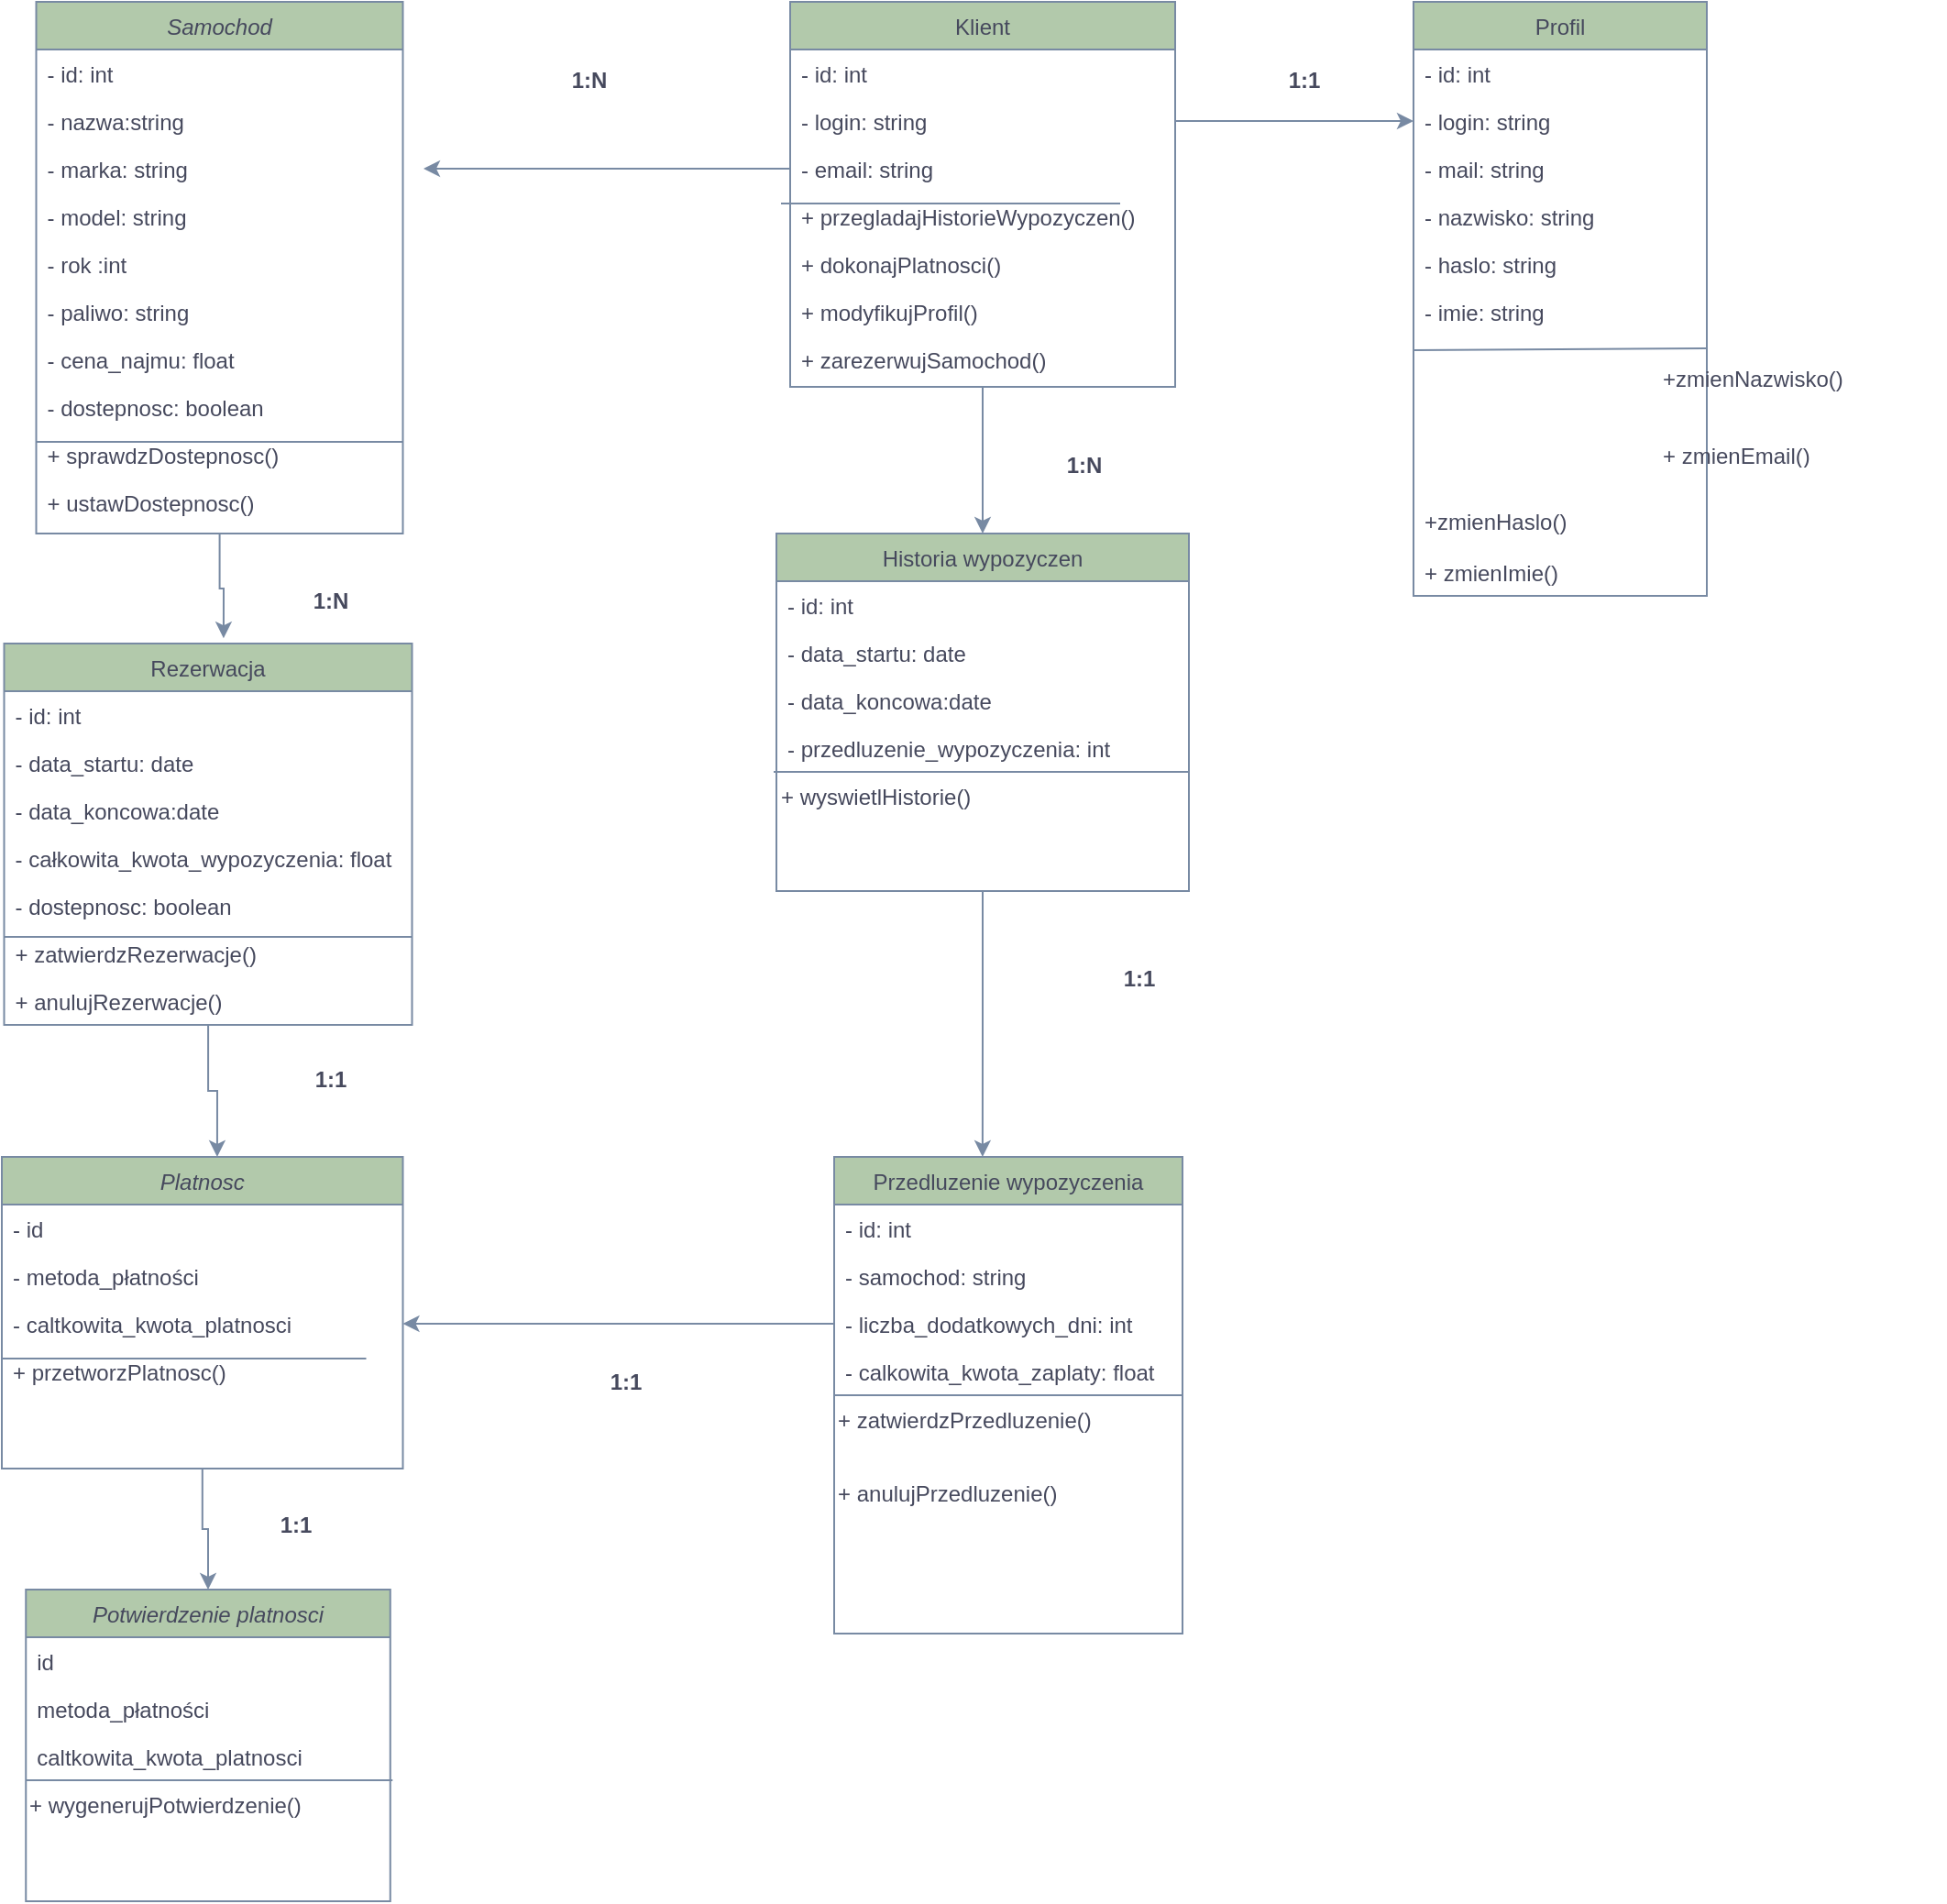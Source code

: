 <mxfile version="26.0.11">
  <diagram id="C5RBs43oDa-KdzZeNtuy" name="Page-1">
    <mxGraphModel dx="3781" dy="1178" grid="1" gridSize="10" guides="1" tooltips="1" connect="1" arrows="1" fold="1" page="1" pageScale="1" pageWidth="827" pageHeight="1169" math="0" shadow="0">
      <root>
        <mxCell id="WIyWlLk6GJQsqaUBKTNV-0" />
        <mxCell id="WIyWlLk6GJQsqaUBKTNV-1" parent="WIyWlLk6GJQsqaUBKTNV-0" />
        <mxCell id="H-3qkc8Rb3BWjqFPQm7p-63" style="edgeStyle=orthogonalEdgeStyle;rounded=0;orthogonalLoop=1;jettySize=auto;html=1;strokeColor=#788AA3;fontColor=#46495D;fillColor=#B2C9AB;entryX=0.5;entryY=0;entryDx=0;entryDy=0;" edge="1" parent="WIyWlLk6GJQsqaUBKTNV-1" source="zkfFHV4jXpPFQw0GAbJ--0" target="H-3qkc8Rb3BWjqFPQm7p-58">
          <mxGeometry relative="1" as="geometry">
            <mxPoint x="98.75" y="930" as="targetPoint" />
          </mxGeometry>
        </mxCell>
        <mxCell id="zkfFHV4jXpPFQw0GAbJ--0" value="Platnosc" style="swimlane;fontStyle=2;align=center;verticalAlign=top;childLayout=stackLayout;horizontal=1;startSize=26;horizontalStack=0;resizeParent=1;resizeLast=0;collapsible=1;marginBottom=0;rounded=0;shadow=0;strokeWidth=1;labelBackgroundColor=none;fillColor=#B2C9AB;strokeColor=#788AA3;fontColor=#46495D;" parent="WIyWlLk6GJQsqaUBKTNV-1" vertex="1">
          <mxGeometry x="-40" y="640" width="218.75" height="170" as="geometry">
            <mxRectangle x="230" y="140" width="160" height="26" as="alternateBounds" />
          </mxGeometry>
        </mxCell>
        <mxCell id="zkfFHV4jXpPFQw0GAbJ--5" value="- id" style="text;align=left;verticalAlign=top;spacingLeft=4;spacingRight=4;overflow=hidden;rotatable=0;points=[[0,0.5],[1,0.5]];portConstraint=eastwest;labelBackgroundColor=none;fontColor=#46495D;" parent="zkfFHV4jXpPFQw0GAbJ--0" vertex="1">
          <mxGeometry y="26" width="218.75" height="26" as="geometry" />
        </mxCell>
        <mxCell id="zkfFHV4jXpPFQw0GAbJ--1" value="- metoda_płatności" style="text;align=left;verticalAlign=top;spacingLeft=4;spacingRight=4;overflow=hidden;rotatable=0;points=[[0,0.5],[1,0.5]];portConstraint=eastwest;labelBackgroundColor=none;fontColor=#46495D;" parent="zkfFHV4jXpPFQw0GAbJ--0" vertex="1">
          <mxGeometry y="52" width="218.75" height="26" as="geometry" />
        </mxCell>
        <mxCell id="zkfFHV4jXpPFQw0GAbJ--2" value="- caltkowita_kwota_platnosci" style="text;align=left;verticalAlign=top;spacingLeft=4;spacingRight=4;overflow=hidden;rotatable=0;points=[[0,0.5],[1,0.5]];portConstraint=eastwest;rounded=0;shadow=0;html=0;labelBackgroundColor=none;fontColor=#46495D;" parent="zkfFHV4jXpPFQw0GAbJ--0" vertex="1">
          <mxGeometry y="78" width="218.75" height="26" as="geometry" />
        </mxCell>
        <mxCell id="H-3qkc8Rb3BWjqFPQm7p-110" value="" style="endArrow=none;html=1;rounded=0;strokeColor=#788AA3;fontColor=#46495D;fillColor=#B2C9AB;entryX=0;entryY=0.5;entryDx=0;entryDy=0;" edge="1" parent="zkfFHV4jXpPFQw0GAbJ--0">
          <mxGeometry width="50" height="50" relative="1" as="geometry">
            <mxPoint y="110" as="sourcePoint" />
            <mxPoint x="198.75" y="110" as="targetPoint" />
          </mxGeometry>
        </mxCell>
        <mxCell id="H-3qkc8Rb3BWjqFPQm7p-111" value=" + przetworzPlatnosc() " style="text;align=left;verticalAlign=top;spacingLeft=4;spacingRight=4;overflow=hidden;rotatable=0;points=[[0,0.5],[1,0.5]];portConstraint=eastwest;rounded=0;shadow=0;html=0;labelBackgroundColor=none;fontColor=#46495D;" vertex="1" parent="zkfFHV4jXpPFQw0GAbJ--0">
          <mxGeometry y="104" width="218.75" height="26" as="geometry" />
        </mxCell>
        <mxCell id="H-3qkc8Rb3BWjqFPQm7p-37" style="edgeStyle=orthogonalEdgeStyle;rounded=0;orthogonalLoop=1;jettySize=auto;html=1;entryX=0.5;entryY=0;entryDx=0;entryDy=0;strokeColor=#788AA3;fontColor=#46495D;fillColor=#B2C9AB;" edge="1" parent="WIyWlLk6GJQsqaUBKTNV-1" source="zkfFHV4jXpPFQw0GAbJ--6" target="H-3qkc8Rb3BWjqFPQm7p-31">
          <mxGeometry relative="1" as="geometry" />
        </mxCell>
        <mxCell id="zkfFHV4jXpPFQw0GAbJ--6" value="Klient" style="swimlane;fontStyle=0;align=center;verticalAlign=top;childLayout=stackLayout;horizontal=1;startSize=26;horizontalStack=0;resizeParent=1;resizeLast=0;collapsible=1;marginBottom=0;rounded=0;shadow=0;strokeWidth=1;labelBackgroundColor=none;fillColor=#B2C9AB;strokeColor=#788AA3;fontColor=#46495D;" parent="WIyWlLk6GJQsqaUBKTNV-1" vertex="1">
          <mxGeometry x="390" y="10" width="210" height="210" as="geometry">
            <mxRectangle x="130" y="380" width="160" height="26" as="alternateBounds" />
          </mxGeometry>
        </mxCell>
        <mxCell id="zkfFHV4jXpPFQw0GAbJ--7" value="- id: int" style="text;align=left;verticalAlign=top;spacingLeft=4;spacingRight=4;overflow=hidden;rotatable=0;points=[[0,0.5],[1,0.5]];portConstraint=eastwest;labelBackgroundColor=none;fontColor=#46495D;" parent="zkfFHV4jXpPFQw0GAbJ--6" vertex="1">
          <mxGeometry y="26" width="210" height="26" as="geometry" />
        </mxCell>
        <mxCell id="zkfFHV4jXpPFQw0GAbJ--8" value="- login: string&#xa;" style="text;align=left;verticalAlign=top;spacingLeft=4;spacingRight=4;overflow=hidden;rotatable=0;points=[[0,0.5],[1,0.5]];portConstraint=eastwest;rounded=0;shadow=0;html=0;labelBackgroundColor=none;fontColor=#46495D;" parent="zkfFHV4jXpPFQw0GAbJ--6" vertex="1">
          <mxGeometry y="52" width="210" height="26" as="geometry" />
        </mxCell>
        <mxCell id="H-3qkc8Rb3BWjqFPQm7p-133" style="edgeStyle=orthogonalEdgeStyle;rounded=0;orthogonalLoop=1;jettySize=auto;html=1;strokeColor=#788AA3;fontColor=#46495D;fillColor=#B2C9AB;" edge="1" parent="zkfFHV4jXpPFQw0GAbJ--6" source="H-3qkc8Rb3BWjqFPQm7p-1">
          <mxGeometry relative="1" as="geometry">
            <mxPoint x="-200" y="91" as="targetPoint" />
          </mxGeometry>
        </mxCell>
        <mxCell id="H-3qkc8Rb3BWjqFPQm7p-1" value="- email: string" style="text;align=left;verticalAlign=top;spacingLeft=4;spacingRight=4;overflow=hidden;rotatable=0;points=[[0,0.5],[1,0.5]];portConstraint=eastwest;rounded=0;shadow=0;html=0;labelBackgroundColor=none;fontColor=#46495D;" vertex="1" parent="zkfFHV4jXpPFQw0GAbJ--6">
          <mxGeometry y="78" width="210" height="26" as="geometry" />
        </mxCell>
        <mxCell id="H-3qkc8Rb3BWjqFPQm7p-87" value="" style="endArrow=none;html=1;rounded=0;strokeColor=#788AA3;fontColor=#46495D;fillColor=#B2C9AB;" edge="1" parent="zkfFHV4jXpPFQw0GAbJ--6">
          <mxGeometry width="50" height="50" relative="1" as="geometry">
            <mxPoint x="-5" y="110" as="sourcePoint" />
            <mxPoint x="180" y="110" as="targetPoint" />
          </mxGeometry>
        </mxCell>
        <mxCell id="H-3qkc8Rb3BWjqFPQm7p-89" value="+ przegladajHistorieWypozyczen()" style="text;align=left;verticalAlign=top;spacingLeft=4;spacingRight=4;overflow=hidden;rotatable=0;points=[[0,0.5],[1,0.5]];portConstraint=eastwest;labelBackgroundColor=none;fontColor=#46495D;" vertex="1" parent="zkfFHV4jXpPFQw0GAbJ--6">
          <mxGeometry y="104" width="210" height="26" as="geometry" />
        </mxCell>
        <mxCell id="H-3qkc8Rb3BWjqFPQm7p-90" value="+ dokonajPlatnosci() " style="text;align=left;verticalAlign=top;spacingLeft=4;spacingRight=4;overflow=hidden;rotatable=0;points=[[0,0.5],[1,0.5]];portConstraint=eastwest;labelBackgroundColor=none;fontColor=#46495D;" vertex="1" parent="zkfFHV4jXpPFQw0GAbJ--6">
          <mxGeometry y="130" width="210" height="26" as="geometry" />
        </mxCell>
        <mxCell id="H-3qkc8Rb3BWjqFPQm7p-92" value="+ modyfikujProfil() " style="text;align=left;verticalAlign=top;spacingLeft=4;spacingRight=4;overflow=hidden;rotatable=0;points=[[0,0.5],[1,0.5]];portConstraint=eastwest;labelBackgroundColor=none;fontColor=#46495D;" vertex="1" parent="zkfFHV4jXpPFQw0GAbJ--6">
          <mxGeometry y="156" width="210" height="26" as="geometry" />
        </mxCell>
        <mxCell id="H-3qkc8Rb3BWjqFPQm7p-88" value="+ zarezerwujSamochod()" style="text;align=left;verticalAlign=top;spacingLeft=4;spacingRight=4;overflow=hidden;rotatable=0;points=[[0,0.5],[1,0.5]];portConstraint=eastwest;labelBackgroundColor=none;fontColor=#46495D;" vertex="1" parent="zkfFHV4jXpPFQw0GAbJ--6">
          <mxGeometry y="182" width="210" height="26" as="geometry" />
        </mxCell>
        <mxCell id="zkfFHV4jXpPFQw0GAbJ--17" value="Rezerwacja" style="swimlane;fontStyle=0;align=center;verticalAlign=top;childLayout=stackLayout;horizontal=1;startSize=26;horizontalStack=0;resizeParent=1;resizeLast=0;collapsible=1;marginBottom=0;rounded=0;shadow=0;strokeWidth=1;labelBackgroundColor=none;fillColor=#B2C9AB;strokeColor=#788AA3;fontColor=#46495D;" parent="WIyWlLk6GJQsqaUBKTNV-1" vertex="1">
          <mxGeometry x="-38.75" y="360" width="222.5" height="208" as="geometry">
            <mxRectangle x="550" y="140" width="160" height="26" as="alternateBounds" />
          </mxGeometry>
        </mxCell>
        <mxCell id="zkfFHV4jXpPFQw0GAbJ--18" value="- id: int" style="text;align=left;verticalAlign=top;spacingLeft=4;spacingRight=4;overflow=hidden;rotatable=0;points=[[0,0.5],[1,0.5]];portConstraint=eastwest;labelBackgroundColor=none;fontColor=#46495D;" parent="zkfFHV4jXpPFQw0GAbJ--17" vertex="1">
          <mxGeometry y="26" width="222.5" height="26" as="geometry" />
        </mxCell>
        <mxCell id="zkfFHV4jXpPFQw0GAbJ--19" value="- data_startu: date" style="text;align=left;verticalAlign=top;spacingLeft=4;spacingRight=4;overflow=hidden;rotatable=0;points=[[0,0.5],[1,0.5]];portConstraint=eastwest;rounded=0;shadow=0;html=0;labelBackgroundColor=none;fontColor=#46495D;" parent="zkfFHV4jXpPFQw0GAbJ--17" vertex="1">
          <mxGeometry y="52" width="222.5" height="26" as="geometry" />
        </mxCell>
        <mxCell id="zkfFHV4jXpPFQw0GAbJ--20" value="- data_koncowa:date" style="text;align=left;verticalAlign=top;spacingLeft=4;spacingRight=4;overflow=hidden;rotatable=0;points=[[0,0.5],[1,0.5]];portConstraint=eastwest;rounded=0;shadow=0;html=0;labelBackgroundColor=none;fontColor=#46495D;" parent="zkfFHV4jXpPFQw0GAbJ--17" vertex="1">
          <mxGeometry y="78" width="222.5" height="26" as="geometry" />
        </mxCell>
        <mxCell id="zkfFHV4jXpPFQw0GAbJ--22" value="- całkowita_kwota_wypozyczenia: float" style="text;align=left;verticalAlign=top;spacingLeft=4;spacingRight=4;overflow=hidden;rotatable=0;points=[[0,0.5],[1,0.5]];portConstraint=eastwest;rounded=0;shadow=0;html=0;labelBackgroundColor=none;fontColor=#46495D;" parent="zkfFHV4jXpPFQw0GAbJ--17" vertex="1">
          <mxGeometry y="104" width="222.5" height="26" as="geometry" />
        </mxCell>
        <mxCell id="H-3qkc8Rb3BWjqFPQm7p-81" value="- dostepnosc: boolean" style="text;align=left;verticalAlign=top;spacingLeft=4;spacingRight=4;overflow=hidden;rotatable=0;points=[[0,0.5],[1,0.5]];portConstraint=eastwest;rounded=0;shadow=0;html=0;labelBackgroundColor=none;fontColor=#46495D;" vertex="1" parent="zkfFHV4jXpPFQw0GAbJ--17">
          <mxGeometry y="130" width="222.5" height="26" as="geometry" />
        </mxCell>
        <mxCell id="H-3qkc8Rb3BWjqFPQm7p-83" value="" style="endArrow=none;html=1;rounded=0;strokeColor=#788AA3;fontColor=#46495D;fillColor=#B2C9AB;" edge="1" parent="zkfFHV4jXpPFQw0GAbJ--17">
          <mxGeometry width="50" height="50" relative="1" as="geometry">
            <mxPoint y="160" as="sourcePoint" />
            <mxPoint x="222.5" y="160" as="targetPoint" />
          </mxGeometry>
        </mxCell>
        <mxCell id="H-3qkc8Rb3BWjqFPQm7p-85" value=" + zatwierdzRezerwacje()" style="text;align=left;verticalAlign=top;spacingLeft=4;spacingRight=4;overflow=hidden;rotatable=0;points=[[0,0.5],[1,0.5]];portConstraint=eastwest;rounded=0;shadow=0;html=0;labelBackgroundColor=none;fontColor=#46495D;" vertex="1" parent="zkfFHV4jXpPFQw0GAbJ--17">
          <mxGeometry y="156" width="222.5" height="26" as="geometry" />
        </mxCell>
        <mxCell id="H-3qkc8Rb3BWjqFPQm7p-86" value=" + anulujRezerwacje()  " style="text;align=left;verticalAlign=top;spacingLeft=4;spacingRight=4;overflow=hidden;rotatable=0;points=[[0,0.5],[1,0.5]];portConstraint=eastwest;rounded=0;shadow=0;html=0;labelBackgroundColor=none;fontColor=#46495D;" vertex="1" parent="zkfFHV4jXpPFQw0GAbJ--17">
          <mxGeometry y="182" width="222.5" height="26" as="geometry" />
        </mxCell>
        <mxCell id="H-3qkc8Rb3BWjqFPQm7p-7" value="Samochod" style="swimlane;fontStyle=2;align=center;verticalAlign=top;childLayout=stackLayout;horizontal=1;startSize=26;horizontalStack=0;resizeParent=1;resizeLast=0;collapsible=1;marginBottom=0;rounded=0;shadow=0;strokeWidth=1;labelBackgroundColor=none;fillColor=#B2C9AB;strokeColor=#788AA3;fontColor=#46495D;" vertex="1" parent="WIyWlLk6GJQsqaUBKTNV-1">
          <mxGeometry x="-21.25" y="10" width="200" height="290" as="geometry">
            <mxRectangle x="230" y="140" width="160" height="26" as="alternateBounds" />
          </mxGeometry>
        </mxCell>
        <mxCell id="H-3qkc8Rb3BWjqFPQm7p-8" value="- id: int&#xa;" style="text;align=left;verticalAlign=top;spacingLeft=4;spacingRight=4;overflow=hidden;rotatable=0;points=[[0,0.5],[1,0.5]];portConstraint=eastwest;labelBackgroundColor=none;fontColor=#46495D;" vertex="1" parent="H-3qkc8Rb3BWjqFPQm7p-7">
          <mxGeometry y="26" width="200" height="26" as="geometry" />
        </mxCell>
        <mxCell id="H-3qkc8Rb3BWjqFPQm7p-9" value="- nazwa:string" style="text;align=left;verticalAlign=top;spacingLeft=4;spacingRight=4;overflow=hidden;rotatable=0;points=[[0,0.5],[1,0.5]];portConstraint=eastwest;labelBackgroundColor=none;fontColor=#46495D;" vertex="1" parent="H-3qkc8Rb3BWjqFPQm7p-7">
          <mxGeometry y="52" width="200" height="26" as="geometry" />
        </mxCell>
        <mxCell id="H-3qkc8Rb3BWjqFPQm7p-10" value="- marka: string" style="text;align=left;verticalAlign=top;spacingLeft=4;spacingRight=4;overflow=hidden;rotatable=0;points=[[0,0.5],[1,0.5]];portConstraint=eastwest;rounded=0;shadow=0;html=0;labelBackgroundColor=none;fontColor=#46495D;" vertex="1" parent="H-3qkc8Rb3BWjqFPQm7p-7">
          <mxGeometry y="78" width="200" height="26" as="geometry" />
        </mxCell>
        <mxCell id="H-3qkc8Rb3BWjqFPQm7p-11" value="- model: string" style="text;align=left;verticalAlign=top;spacingLeft=4;spacingRight=4;overflow=hidden;rotatable=0;points=[[0,0.5],[1,0.5]];portConstraint=eastwest;rounded=0;shadow=0;html=0;labelBackgroundColor=none;fontColor=#46495D;" vertex="1" parent="H-3qkc8Rb3BWjqFPQm7p-7">
          <mxGeometry y="104" width="200" height="26" as="geometry" />
        </mxCell>
        <mxCell id="H-3qkc8Rb3BWjqFPQm7p-17" value="- rok :int" style="text;align=left;verticalAlign=top;spacingLeft=4;spacingRight=4;overflow=hidden;rotatable=0;points=[[0,0.5],[1,0.5]];portConstraint=eastwest;rounded=0;shadow=0;html=0;labelBackgroundColor=none;fontColor=#46495D;" vertex="1" parent="H-3qkc8Rb3BWjqFPQm7p-7">
          <mxGeometry y="130" width="200" height="26" as="geometry" />
        </mxCell>
        <mxCell id="H-3qkc8Rb3BWjqFPQm7p-18" value="- paliwo: string" style="text;align=left;verticalAlign=top;spacingLeft=4;spacingRight=4;overflow=hidden;rotatable=0;points=[[0,0.5],[1,0.5]];portConstraint=eastwest;rounded=0;shadow=0;html=0;labelBackgroundColor=none;fontColor=#46495D;" vertex="1" parent="H-3qkc8Rb3BWjqFPQm7p-7">
          <mxGeometry y="156" width="200" height="26" as="geometry" />
        </mxCell>
        <mxCell id="H-3qkc8Rb3BWjqFPQm7p-19" value="- cena_najmu: float" style="text;align=left;verticalAlign=top;spacingLeft=4;spacingRight=4;overflow=hidden;rotatable=0;points=[[0,0.5],[1,0.5]];portConstraint=eastwest;rounded=0;shadow=0;html=0;labelBackgroundColor=none;fontColor=#46495D;" vertex="1" parent="H-3qkc8Rb3BWjqFPQm7p-7">
          <mxGeometry y="182" width="200" height="26" as="geometry" />
        </mxCell>
        <mxCell id="H-3qkc8Rb3BWjqFPQm7p-20" value="- dostepnosc: boolean" style="text;align=left;verticalAlign=top;spacingLeft=4;spacingRight=4;overflow=hidden;rotatable=0;points=[[0,0.5],[1,0.5]];portConstraint=eastwest;rounded=0;shadow=0;html=0;labelBackgroundColor=none;fontColor=#46495D;" vertex="1" parent="H-3qkc8Rb3BWjqFPQm7p-7">
          <mxGeometry y="208" width="200" height="26" as="geometry" />
        </mxCell>
        <mxCell id="H-3qkc8Rb3BWjqFPQm7p-76" value="" style="endArrow=none;html=1;rounded=0;strokeColor=#788AA3;fontColor=#46495D;fillColor=#B2C9AB;" edge="1" parent="H-3qkc8Rb3BWjqFPQm7p-7">
          <mxGeometry width="50" height="50" relative="1" as="geometry">
            <mxPoint y="240" as="sourcePoint" />
            <mxPoint x="200" y="240" as="targetPoint" />
          </mxGeometry>
        </mxCell>
        <mxCell id="H-3qkc8Rb3BWjqFPQm7p-78" value="+ sprawdzDostepnosc()" style="text;align=left;verticalAlign=top;spacingLeft=4;spacingRight=4;overflow=hidden;rotatable=0;points=[[0,0.5],[1,0.5]];portConstraint=eastwest;rounded=0;shadow=0;html=0;labelBackgroundColor=none;fontColor=#46495D;" vertex="1" parent="H-3qkc8Rb3BWjqFPQm7p-7">
          <mxGeometry y="234" width="200" height="26" as="geometry" />
        </mxCell>
        <mxCell id="H-3qkc8Rb3BWjqFPQm7p-79" value="+ ustawDostepnosc() " style="text;align=left;verticalAlign=top;spacingLeft=4;spacingRight=4;overflow=hidden;rotatable=0;points=[[0,0.5],[1,0.5]];portConstraint=eastwest;rounded=0;shadow=0;html=0;labelBackgroundColor=none;fontColor=#46495D;" vertex="1" parent="H-3qkc8Rb3BWjqFPQm7p-7">
          <mxGeometry y="260" width="200" height="26" as="geometry" />
        </mxCell>
        <mxCell id="H-3qkc8Rb3BWjqFPQm7p-31" value="Historia wypozyczen" style="swimlane;fontStyle=0;align=center;verticalAlign=top;childLayout=stackLayout;horizontal=1;startSize=26;horizontalStack=0;resizeParent=1;resizeLast=0;collapsible=1;marginBottom=0;rounded=0;shadow=0;strokeWidth=1;labelBackgroundColor=none;fillColor=#B2C9AB;strokeColor=#788AA3;fontColor=#46495D;" vertex="1" parent="WIyWlLk6GJQsqaUBKTNV-1">
          <mxGeometry x="382.5" y="300" width="225" height="195" as="geometry">
            <mxRectangle x="550" y="140" width="160" height="26" as="alternateBounds" />
          </mxGeometry>
        </mxCell>
        <mxCell id="H-3qkc8Rb3BWjqFPQm7p-32" value="- id: int" style="text;align=left;verticalAlign=top;spacingLeft=4;spacingRight=4;overflow=hidden;rotatable=0;points=[[0,0.5],[1,0.5]];portConstraint=eastwest;labelBackgroundColor=none;fontColor=#46495D;" vertex="1" parent="H-3qkc8Rb3BWjqFPQm7p-31">
          <mxGeometry y="26" width="225" height="26" as="geometry" />
        </mxCell>
        <mxCell id="H-3qkc8Rb3BWjqFPQm7p-33" value="- data_startu: date" style="text;align=left;verticalAlign=top;spacingLeft=4;spacingRight=4;overflow=hidden;rotatable=0;points=[[0,0.5],[1,0.5]];portConstraint=eastwest;rounded=0;shadow=0;html=0;labelBackgroundColor=none;fontColor=#46495D;" vertex="1" parent="H-3qkc8Rb3BWjqFPQm7p-31">
          <mxGeometry y="52" width="225" height="26" as="geometry" />
        </mxCell>
        <mxCell id="H-3qkc8Rb3BWjqFPQm7p-34" value="- data_koncowa:date" style="text;align=left;verticalAlign=top;spacingLeft=4;spacingRight=4;overflow=hidden;rotatable=0;points=[[0,0.5],[1,0.5]];portConstraint=eastwest;rounded=0;shadow=0;html=0;labelBackgroundColor=none;fontColor=#46495D;" vertex="1" parent="H-3qkc8Rb3BWjqFPQm7p-31">
          <mxGeometry y="78" width="225" height="26" as="geometry" />
        </mxCell>
        <mxCell id="H-3qkc8Rb3BWjqFPQm7p-35" value="- przedluzenie_wypozyczenia: int" style="text;align=left;verticalAlign=top;spacingLeft=4;spacingRight=4;overflow=hidden;rotatable=0;points=[[0,0.5],[1,0.5]];portConstraint=eastwest;rounded=0;shadow=0;html=0;labelBackgroundColor=none;fontColor=#46495D;" vertex="1" parent="H-3qkc8Rb3BWjqFPQm7p-31">
          <mxGeometry y="104" width="225" height="26" as="geometry" />
        </mxCell>
        <mxCell id="H-3qkc8Rb3BWjqFPQm7p-119" value="" style="endArrow=none;html=1;rounded=0;strokeColor=#788AA3;fontColor=#46495D;fillColor=#B2C9AB;" edge="1" parent="H-3qkc8Rb3BWjqFPQm7p-31">
          <mxGeometry width="50" height="50" relative="1" as="geometry">
            <mxPoint x="-1.5" y="130" as="sourcePoint" />
            <mxPoint x="224.5" y="130" as="targetPoint" />
          </mxGeometry>
        </mxCell>
        <mxCell id="H-3qkc8Rb3BWjqFPQm7p-118" value="+ wyswietlHistorie()" style="text;whiteSpace=wrap;html=1;fontColor=#46495D;" vertex="1" parent="H-3qkc8Rb3BWjqFPQm7p-31">
          <mxGeometry y="130" width="225" height="40" as="geometry" />
        </mxCell>
        <mxCell id="H-3qkc8Rb3BWjqFPQm7p-39" value="Profil" style="swimlane;fontStyle=0;align=center;verticalAlign=top;childLayout=stackLayout;horizontal=1;startSize=26;horizontalStack=0;resizeParent=1;resizeLast=0;collapsible=1;marginBottom=0;rounded=0;shadow=0;strokeWidth=1;labelBackgroundColor=none;fillColor=#B2C9AB;strokeColor=#788AA3;fontColor=#46495D;" vertex="1" parent="WIyWlLk6GJQsqaUBKTNV-1">
          <mxGeometry x="730" y="10" width="160" height="324" as="geometry">
            <mxRectangle x="550" y="140" width="160" height="26" as="alternateBounds" />
          </mxGeometry>
        </mxCell>
        <mxCell id="H-3qkc8Rb3BWjqFPQm7p-40" value="- id: int" style="text;align=left;verticalAlign=top;spacingLeft=4;spacingRight=4;overflow=hidden;rotatable=0;points=[[0,0.5],[1,0.5]];portConstraint=eastwest;labelBackgroundColor=none;fontColor=#46495D;" vertex="1" parent="H-3qkc8Rb3BWjqFPQm7p-39">
          <mxGeometry y="26" width="160" height="26" as="geometry" />
        </mxCell>
        <mxCell id="H-3qkc8Rb3BWjqFPQm7p-41" value="- login: string" style="text;align=left;verticalAlign=top;spacingLeft=4;spacingRight=4;overflow=hidden;rotatable=0;points=[[0,0.5],[1,0.5]];portConstraint=eastwest;rounded=0;shadow=0;html=0;labelBackgroundColor=none;fontColor=#46495D;" vertex="1" parent="H-3qkc8Rb3BWjqFPQm7p-39">
          <mxGeometry y="52" width="160" height="26" as="geometry" />
        </mxCell>
        <mxCell id="H-3qkc8Rb3BWjqFPQm7p-42" value="- mail: string" style="text;align=left;verticalAlign=top;spacingLeft=4;spacingRight=4;overflow=hidden;rotatable=0;points=[[0,0.5],[1,0.5]];portConstraint=eastwest;rounded=0;shadow=0;html=0;labelBackgroundColor=none;fontColor=#46495D;" vertex="1" parent="H-3qkc8Rb3BWjqFPQm7p-39">
          <mxGeometry y="78" width="160" height="26" as="geometry" />
        </mxCell>
        <mxCell id="H-3qkc8Rb3BWjqFPQm7p-45" value="- nazwisko: string" style="text;align=left;verticalAlign=top;spacingLeft=4;spacingRight=4;overflow=hidden;rotatable=0;points=[[0,0.5],[1,0.5]];portConstraint=eastwest;rounded=0;shadow=0;html=0;labelBackgroundColor=none;fontColor=#46495D;" vertex="1" parent="H-3qkc8Rb3BWjqFPQm7p-39">
          <mxGeometry y="104" width="160" height="26" as="geometry" />
        </mxCell>
        <mxCell id="H-3qkc8Rb3BWjqFPQm7p-46" value="- haslo: string" style="text;align=left;verticalAlign=top;spacingLeft=4;spacingRight=4;overflow=hidden;rotatable=0;points=[[0,0.5],[1,0.5]];portConstraint=eastwest;rounded=0;shadow=0;html=0;labelBackgroundColor=none;fontColor=#46495D;" vertex="1" parent="H-3qkc8Rb3BWjqFPQm7p-39">
          <mxGeometry y="130" width="160" height="26" as="geometry" />
        </mxCell>
        <mxCell id="H-3qkc8Rb3BWjqFPQm7p-95" value="" style="endArrow=none;html=1;rounded=0;strokeColor=#788AA3;fontColor=#46495D;fillColor=#B2C9AB;entryX=1;entryY=0.289;entryDx=0;entryDy=0;entryPerimeter=0;" edge="1" parent="H-3qkc8Rb3BWjqFPQm7p-39" target="H-3qkc8Rb3BWjqFPQm7p-43">
          <mxGeometry width="50" height="50" relative="1" as="geometry">
            <mxPoint y="190" as="sourcePoint" />
            <mxPoint x="130" y="190" as="targetPoint" />
          </mxGeometry>
        </mxCell>
        <mxCell id="H-3qkc8Rb3BWjqFPQm7p-43" value="- imie: string" style="text;align=left;verticalAlign=top;spacingLeft=4;spacingRight=4;overflow=hidden;rotatable=0;points=[[0,0.5],[1,0.5]];portConstraint=eastwest;rounded=0;shadow=0;html=0;labelBackgroundColor=none;fontColor=#46495D;" vertex="1" parent="H-3qkc8Rb3BWjqFPQm7p-39">
          <mxGeometry y="156" width="160" height="114" as="geometry" />
        </mxCell>
        <mxCell id="H-3qkc8Rb3BWjqFPQm7p-107" value="+zmienHaslo()" style="text;align=left;verticalAlign=top;spacingLeft=4;spacingRight=4;overflow=hidden;rotatable=0;points=[[0,0.5],[1,0.5]];portConstraint=eastwest;labelBackgroundColor=none;fontColor=#46495D;" vertex="1" parent="H-3qkc8Rb3BWjqFPQm7p-39">
          <mxGeometry y="270" width="160" height="28" as="geometry" />
        </mxCell>
        <mxCell id="H-3qkc8Rb3BWjqFPQm7p-96" value="+ zmienImie()" style="text;align=left;verticalAlign=top;spacingLeft=4;spacingRight=4;overflow=hidden;rotatable=0;points=[[0,0.5],[1,0.5]];portConstraint=eastwest;labelBackgroundColor=none;fontColor=#46495D;" vertex="1" parent="H-3qkc8Rb3BWjqFPQm7p-39">
          <mxGeometry y="298" width="160" height="26" as="geometry" />
        </mxCell>
        <mxCell id="H-3qkc8Rb3BWjqFPQm7p-47" style="edgeStyle=orthogonalEdgeStyle;rounded=0;orthogonalLoop=1;jettySize=auto;html=1;entryX=0;entryY=0.5;entryDx=0;entryDy=0;strokeColor=#788AA3;fontColor=#46495D;fillColor=#B2C9AB;" edge="1" parent="WIyWlLk6GJQsqaUBKTNV-1" source="zkfFHV4jXpPFQw0GAbJ--8" target="H-3qkc8Rb3BWjqFPQm7p-41">
          <mxGeometry relative="1" as="geometry" />
        </mxCell>
        <mxCell id="H-3qkc8Rb3BWjqFPQm7p-49" value="Przedluzenie wypozyczenia" style="swimlane;fontStyle=0;align=center;verticalAlign=top;childLayout=stackLayout;horizontal=1;startSize=26;horizontalStack=0;resizeParent=1;resizeLast=0;collapsible=1;marginBottom=0;rounded=0;shadow=0;strokeWidth=1;labelBackgroundColor=none;fillColor=#B2C9AB;strokeColor=#788AA3;fontColor=#46495D;" vertex="1" parent="WIyWlLk6GJQsqaUBKTNV-1">
          <mxGeometry x="414" y="640" width="190" height="260" as="geometry">
            <mxRectangle x="550" y="140" width="160" height="26" as="alternateBounds" />
          </mxGeometry>
        </mxCell>
        <mxCell id="H-3qkc8Rb3BWjqFPQm7p-50" value="- id: int" style="text;align=left;verticalAlign=top;spacingLeft=4;spacingRight=4;overflow=hidden;rotatable=0;points=[[0,0.5],[1,0.5]];portConstraint=eastwest;labelBackgroundColor=none;fontColor=#46495D;" vertex="1" parent="H-3qkc8Rb3BWjqFPQm7p-49">
          <mxGeometry y="26" width="190" height="26" as="geometry" />
        </mxCell>
        <mxCell id="H-3qkc8Rb3BWjqFPQm7p-51" value="- samochod: string" style="text;align=left;verticalAlign=top;spacingLeft=4;spacingRight=4;overflow=hidden;rotatable=0;points=[[0,0.5],[1,0.5]];portConstraint=eastwest;rounded=0;shadow=0;html=0;labelBackgroundColor=none;fontColor=#46495D;" vertex="1" parent="H-3qkc8Rb3BWjqFPQm7p-49">
          <mxGeometry y="52" width="190" height="26" as="geometry" />
        </mxCell>
        <mxCell id="H-3qkc8Rb3BWjqFPQm7p-52" value="- liczba_dodatkowych_dni: int" style="text;align=left;verticalAlign=top;spacingLeft=4;spacingRight=4;overflow=hidden;rotatable=0;points=[[0,0.5],[1,0.5]];portConstraint=eastwest;rounded=0;shadow=0;html=0;labelBackgroundColor=none;fontColor=#46495D;" vertex="1" parent="H-3qkc8Rb3BWjqFPQm7p-49">
          <mxGeometry y="78" width="190" height="26" as="geometry" />
        </mxCell>
        <mxCell id="H-3qkc8Rb3BWjqFPQm7p-53" value="- calkowita_kwota_zaplaty: float" style="text;align=left;verticalAlign=top;spacingLeft=4;spacingRight=4;overflow=hidden;rotatable=0;points=[[0,0.5],[1,0.5]];portConstraint=eastwest;rounded=0;shadow=0;html=0;labelBackgroundColor=none;fontColor=#46495D;" vertex="1" parent="H-3qkc8Rb3BWjqFPQm7p-49">
          <mxGeometry y="104" width="190" height="26" as="geometry" />
        </mxCell>
        <mxCell id="H-3qkc8Rb3BWjqFPQm7p-121" value="" style="endArrow=none;html=1;rounded=0;strokeColor=#788AA3;fontColor=#46495D;fillColor=#B2C9AB;" edge="1" parent="H-3qkc8Rb3BWjqFPQm7p-49">
          <mxGeometry width="50" height="50" relative="1" as="geometry">
            <mxPoint y="130" as="sourcePoint" />
            <mxPoint x="190" y="130" as="targetPoint" />
          </mxGeometry>
        </mxCell>
        <mxCell id="H-3qkc8Rb3BWjqFPQm7p-123" value="+ zatwierdzPrzedluzenie()" style="text;whiteSpace=wrap;html=1;fontColor=#46495D;" vertex="1" parent="H-3qkc8Rb3BWjqFPQm7p-49">
          <mxGeometry y="130" width="190" height="40" as="geometry" />
        </mxCell>
        <mxCell id="H-3qkc8Rb3BWjqFPQm7p-124" value="+ anulujPrzedluzenie()" style="text;whiteSpace=wrap;html=1;fontColor=#46495D;" vertex="1" parent="H-3qkc8Rb3BWjqFPQm7p-49">
          <mxGeometry y="170" width="190" height="30" as="geometry" />
        </mxCell>
        <mxCell id="H-3qkc8Rb3BWjqFPQm7p-58" value="Potwierdzenie platnosci" style="swimlane;fontStyle=2;align=center;verticalAlign=top;childLayout=stackLayout;horizontal=1;startSize=26;horizontalStack=0;resizeParent=1;resizeLast=0;collapsible=1;marginBottom=0;rounded=0;shadow=0;strokeWidth=1;labelBackgroundColor=none;fillColor=#B2C9AB;strokeColor=#788AA3;fontColor=#46495D;" vertex="1" parent="WIyWlLk6GJQsqaUBKTNV-1">
          <mxGeometry x="-26.87" y="876" width="198.75" height="170" as="geometry">
            <mxRectangle x="230" y="140" width="160" height="26" as="alternateBounds" />
          </mxGeometry>
        </mxCell>
        <mxCell id="H-3qkc8Rb3BWjqFPQm7p-59" value="id" style="text;align=left;verticalAlign=top;spacingLeft=4;spacingRight=4;overflow=hidden;rotatable=0;points=[[0,0.5],[1,0.5]];portConstraint=eastwest;labelBackgroundColor=none;fontColor=#46495D;" vertex="1" parent="H-3qkc8Rb3BWjqFPQm7p-58">
          <mxGeometry y="26" width="198.75" height="26" as="geometry" />
        </mxCell>
        <mxCell id="H-3qkc8Rb3BWjqFPQm7p-60" value="metoda_płatności" style="text;align=left;verticalAlign=top;spacingLeft=4;spacingRight=4;overflow=hidden;rotatable=0;points=[[0,0.5],[1,0.5]];portConstraint=eastwest;labelBackgroundColor=none;fontColor=#46495D;" vertex="1" parent="H-3qkc8Rb3BWjqFPQm7p-58">
          <mxGeometry y="52" width="198.75" height="26" as="geometry" />
        </mxCell>
        <mxCell id="H-3qkc8Rb3BWjqFPQm7p-61" value="caltkowita_kwota_platnosci" style="text;align=left;verticalAlign=top;spacingLeft=4;spacingRight=4;overflow=hidden;rotatable=0;points=[[0,0.5],[1,0.5]];portConstraint=eastwest;rounded=0;shadow=0;html=0;labelBackgroundColor=none;fontColor=#46495D;" vertex="1" parent="H-3qkc8Rb3BWjqFPQm7p-58">
          <mxGeometry y="78" width="198.75" height="26" as="geometry" />
        </mxCell>
        <mxCell id="H-3qkc8Rb3BWjqFPQm7p-114" value="" style="endArrow=none;html=1;rounded=0;strokeColor=#788AA3;fontColor=#46495D;fillColor=#B2C9AB;" edge="1" parent="H-3qkc8Rb3BWjqFPQm7p-58">
          <mxGeometry width="50" height="50" relative="1" as="geometry">
            <mxPoint y="104" as="sourcePoint" />
            <mxPoint x="200" y="104" as="targetPoint" />
          </mxGeometry>
        </mxCell>
        <mxCell id="H-3qkc8Rb3BWjqFPQm7p-113" value="+ wygenerujPotwierdzenie()" style="text;whiteSpace=wrap;html=1;fontColor=#46495D;" vertex="1" parent="H-3qkc8Rb3BWjqFPQm7p-58">
          <mxGeometry y="104" width="198.75" height="40" as="geometry" />
        </mxCell>
        <mxCell id="H-3qkc8Rb3BWjqFPQm7p-70" style="edgeStyle=orthogonalEdgeStyle;rounded=0;orthogonalLoop=1;jettySize=auto;html=1;strokeColor=#788AA3;fontColor=#46495D;fillColor=#B2C9AB;" edge="1" parent="WIyWlLk6GJQsqaUBKTNV-1" source="H-3qkc8Rb3BWjqFPQm7p-52" target="zkfFHV4jXpPFQw0GAbJ--2">
          <mxGeometry relative="1" as="geometry" />
        </mxCell>
        <mxCell id="H-3qkc8Rb3BWjqFPQm7p-106" value="+zmienNazwisko()" style="text;align=left;verticalAlign=top;spacingLeft=4;spacingRight=4;overflow=hidden;rotatable=0;points=[[0,0.5],[1,0.5]];portConstraint=eastwest;labelBackgroundColor=none;fontColor=#46495D;" vertex="1" parent="WIyWlLk6GJQsqaUBKTNV-1">
          <mxGeometry x="860" y="202" width="160" height="28" as="geometry" />
        </mxCell>
        <mxCell id="H-3qkc8Rb3BWjqFPQm7p-108" value="+ zmienEmail()" style="text;align=left;verticalAlign=top;spacingLeft=4;spacingRight=4;overflow=hidden;rotatable=0;points=[[0,0.5],[1,0.5]];portConstraint=eastwest;labelBackgroundColor=none;fontColor=#46495D;" vertex="1" parent="WIyWlLk6GJQsqaUBKTNV-1">
          <mxGeometry x="860" y="244" width="160" height="16" as="geometry" />
        </mxCell>
        <mxCell id="H-3qkc8Rb3BWjqFPQm7p-126" value="1:N" style="text;align=center;fontStyle=1;verticalAlign=middle;spacingLeft=3;spacingRight=3;strokeColor=none;rotatable=0;points=[[0,0.5],[1,0.5]];portConstraint=eastwest;html=1;fontColor=#46495D;" vertex="1" parent="WIyWlLk6GJQsqaUBKTNV-1">
          <mxGeometry x="240" y="40" width="80" height="26" as="geometry" />
        </mxCell>
        <mxCell id="H-3qkc8Rb3BWjqFPQm7p-128" value="1:N" style="text;align=center;fontStyle=1;verticalAlign=middle;spacingLeft=3;spacingRight=3;strokeColor=none;rotatable=0;points=[[0,0.5],[1,0.5]];portConstraint=eastwest;html=1;fontColor=#46495D;" vertex="1" parent="WIyWlLk6GJQsqaUBKTNV-1">
          <mxGeometry x="98.75" y="324" width="80" height="26" as="geometry" />
        </mxCell>
        <mxCell id="H-3qkc8Rb3BWjqFPQm7p-129" value="1:1" style="text;align=center;fontStyle=1;verticalAlign=middle;spacingLeft=3;spacingRight=3;strokeColor=none;rotatable=0;points=[[0,0.5],[1,0.5]];portConstraint=eastwest;html=1;fontColor=#46495D;" vertex="1" parent="WIyWlLk6GJQsqaUBKTNV-1">
          <mxGeometry x="630" y="40" width="80" height="26" as="geometry" />
        </mxCell>
        <mxCell id="H-3qkc8Rb3BWjqFPQm7p-130" value="1:1" style="text;align=center;fontStyle=1;verticalAlign=middle;spacingLeft=3;spacingRight=3;strokeColor=none;rotatable=0;points=[[0,0.5],[1,0.5]];portConstraint=eastwest;html=1;fontColor=#46495D;" vertex="1" parent="WIyWlLk6GJQsqaUBKTNV-1">
          <mxGeometry x="540" y="530" width="80" height="26" as="geometry" />
        </mxCell>
        <mxCell id="H-3qkc8Rb3BWjqFPQm7p-131" value="1:1" style="text;align=center;fontStyle=1;verticalAlign=middle;spacingLeft=3;spacingRight=3;strokeColor=none;rotatable=0;points=[[0,0.5],[1,0.5]];portConstraint=eastwest;html=1;fontColor=#46495D;" vertex="1" parent="WIyWlLk6GJQsqaUBKTNV-1">
          <mxGeometry x="80" y="828" width="80" height="26" as="geometry" />
        </mxCell>
        <mxCell id="H-3qkc8Rb3BWjqFPQm7p-132" value="1:1" style="text;align=center;fontStyle=1;verticalAlign=middle;spacingLeft=3;spacingRight=3;strokeColor=none;rotatable=0;points=[[0,0.5],[1,0.5]];portConstraint=eastwest;html=1;fontColor=#46495D;" vertex="1" parent="WIyWlLk6GJQsqaUBKTNV-1">
          <mxGeometry x="260" y="750" width="80" height="26" as="geometry" />
        </mxCell>
        <mxCell id="H-3qkc8Rb3BWjqFPQm7p-138" value="1:1" style="text;align=center;fontStyle=1;verticalAlign=middle;spacingLeft=3;spacingRight=3;strokeColor=none;rotatable=0;points=[[0,0.5],[1,0.5]];portConstraint=eastwest;html=1;fontColor=#46495D;" vertex="1" parent="WIyWlLk6GJQsqaUBKTNV-1">
          <mxGeometry x="98.75" y="585" width="80" height="26" as="geometry" />
        </mxCell>
        <mxCell id="H-3qkc8Rb3BWjqFPQm7p-139" style="edgeStyle=orthogonalEdgeStyle;rounded=0;orthogonalLoop=1;jettySize=auto;html=1;entryX=0.426;entryY=0;entryDx=0;entryDy=0;entryPerimeter=0;strokeColor=#788AA3;fontColor=#46495D;fillColor=#B2C9AB;" edge="1" parent="WIyWlLk6GJQsqaUBKTNV-1" source="H-3qkc8Rb3BWjqFPQm7p-31" target="H-3qkc8Rb3BWjqFPQm7p-49">
          <mxGeometry relative="1" as="geometry" />
        </mxCell>
        <mxCell id="H-3qkc8Rb3BWjqFPQm7p-140" value="1:N" style="text;align=center;fontStyle=1;verticalAlign=middle;spacingLeft=3;spacingRight=3;strokeColor=none;rotatable=0;points=[[0,0.5],[1,0.5]];portConstraint=eastwest;html=1;fontColor=#46495D;" vertex="1" parent="WIyWlLk6GJQsqaUBKTNV-1">
          <mxGeometry x="510" y="250" width="80" height="26" as="geometry" />
        </mxCell>
        <mxCell id="H-3qkc8Rb3BWjqFPQm7p-141" style="edgeStyle=orthogonalEdgeStyle;rounded=0;orthogonalLoop=1;jettySize=auto;html=1;entryX=0.538;entryY=-0.014;entryDx=0;entryDy=0;entryPerimeter=0;strokeColor=#788AA3;fontColor=#46495D;fillColor=#B2C9AB;" edge="1" parent="WIyWlLk6GJQsqaUBKTNV-1" source="H-3qkc8Rb3BWjqFPQm7p-7" target="zkfFHV4jXpPFQw0GAbJ--17">
          <mxGeometry relative="1" as="geometry" />
        </mxCell>
        <mxCell id="H-3qkc8Rb3BWjqFPQm7p-142" style="edgeStyle=orthogonalEdgeStyle;rounded=0;orthogonalLoop=1;jettySize=auto;html=1;entryX=0.537;entryY=0;entryDx=0;entryDy=0;entryPerimeter=0;strokeColor=#788AA3;fontColor=#46495D;fillColor=#B2C9AB;" edge="1" parent="WIyWlLk6GJQsqaUBKTNV-1" source="zkfFHV4jXpPFQw0GAbJ--17" target="zkfFHV4jXpPFQw0GAbJ--0">
          <mxGeometry relative="1" as="geometry" />
        </mxCell>
      </root>
    </mxGraphModel>
  </diagram>
</mxfile>
